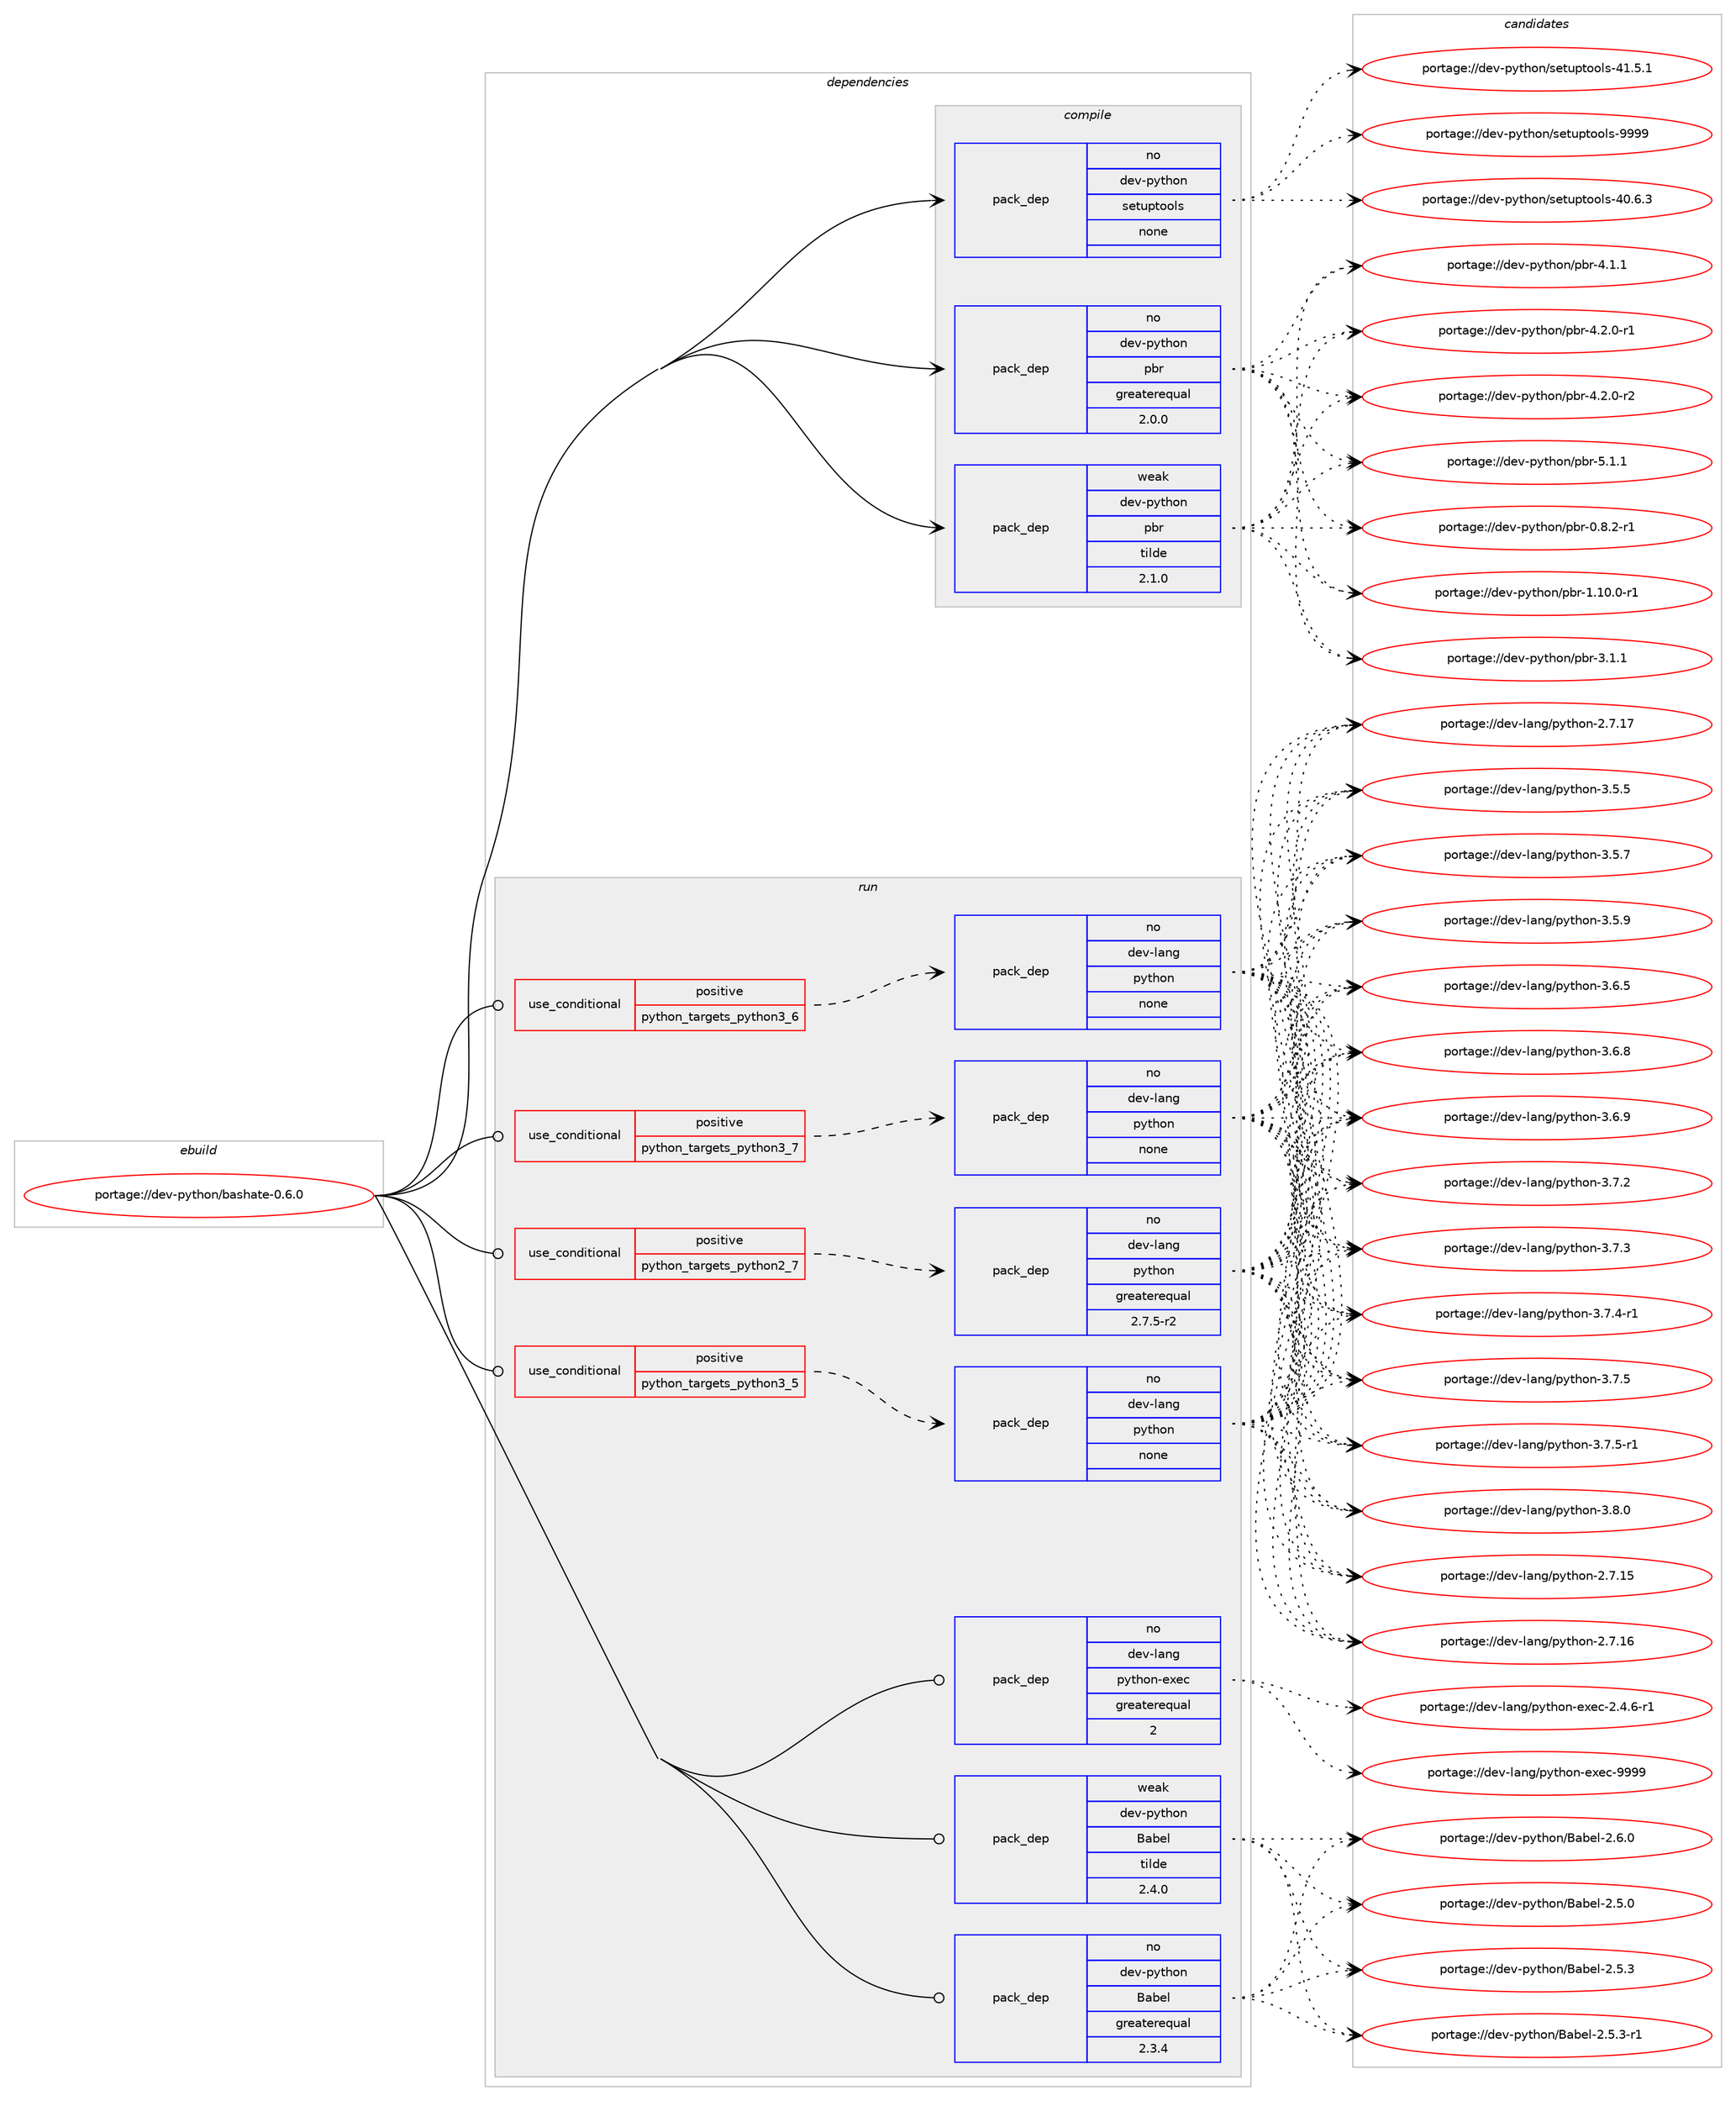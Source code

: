 digraph prolog {

# *************
# Graph options
# *************

newrank=true;
concentrate=true;
compound=true;
graph [rankdir=LR,fontname=Helvetica,fontsize=10,ranksep=1.5];#, ranksep=2.5, nodesep=0.2];
edge  [arrowhead=vee];
node  [fontname=Helvetica,fontsize=10];

# **********
# The ebuild
# **********

subgraph cluster_leftcol {
color=gray;
rank=same;
label=<<i>ebuild</i>>;
id [label="portage://dev-python/bashate-0.6.0", color=red, width=4, href="../dev-python/bashate-0.6.0.svg"];
}

# ****************
# The dependencies
# ****************

subgraph cluster_midcol {
color=gray;
label=<<i>dependencies</i>>;
subgraph cluster_compile {
fillcolor="#eeeeee";
style=filled;
label=<<i>compile</i>>;
subgraph pack102054 {
dependency131428 [label=<<TABLE BORDER="0" CELLBORDER="1" CELLSPACING="0" CELLPADDING="4" WIDTH="220"><TR><TD ROWSPAN="6" CELLPADDING="30">pack_dep</TD></TR><TR><TD WIDTH="110">no</TD></TR><TR><TD>dev-python</TD></TR><TR><TD>pbr</TD></TR><TR><TD>greaterequal</TD></TR><TR><TD>2.0.0</TD></TR></TABLE>>, shape=none, color=blue];
}
id:e -> dependency131428:w [weight=20,style="solid",arrowhead="vee"];
subgraph pack102055 {
dependency131429 [label=<<TABLE BORDER="0" CELLBORDER="1" CELLSPACING="0" CELLPADDING="4" WIDTH="220"><TR><TD ROWSPAN="6" CELLPADDING="30">pack_dep</TD></TR><TR><TD WIDTH="110">no</TD></TR><TR><TD>dev-python</TD></TR><TR><TD>setuptools</TD></TR><TR><TD>none</TD></TR><TR><TD></TD></TR></TABLE>>, shape=none, color=blue];
}
id:e -> dependency131429:w [weight=20,style="solid",arrowhead="vee"];
subgraph pack102056 {
dependency131430 [label=<<TABLE BORDER="0" CELLBORDER="1" CELLSPACING="0" CELLPADDING="4" WIDTH="220"><TR><TD ROWSPAN="6" CELLPADDING="30">pack_dep</TD></TR><TR><TD WIDTH="110">weak</TD></TR><TR><TD>dev-python</TD></TR><TR><TD>pbr</TD></TR><TR><TD>tilde</TD></TR><TR><TD>2.1.0</TD></TR></TABLE>>, shape=none, color=blue];
}
id:e -> dependency131430:w [weight=20,style="solid",arrowhead="vee"];
}
subgraph cluster_compileandrun {
fillcolor="#eeeeee";
style=filled;
label=<<i>compile and run</i>>;
}
subgraph cluster_run {
fillcolor="#eeeeee";
style=filled;
label=<<i>run</i>>;
subgraph cond26069 {
dependency131431 [label=<<TABLE BORDER="0" CELLBORDER="1" CELLSPACING="0" CELLPADDING="4"><TR><TD ROWSPAN="3" CELLPADDING="10">use_conditional</TD></TR><TR><TD>positive</TD></TR><TR><TD>python_targets_python2_7</TD></TR></TABLE>>, shape=none, color=red];
subgraph pack102057 {
dependency131432 [label=<<TABLE BORDER="0" CELLBORDER="1" CELLSPACING="0" CELLPADDING="4" WIDTH="220"><TR><TD ROWSPAN="6" CELLPADDING="30">pack_dep</TD></TR><TR><TD WIDTH="110">no</TD></TR><TR><TD>dev-lang</TD></TR><TR><TD>python</TD></TR><TR><TD>greaterequal</TD></TR><TR><TD>2.7.5-r2</TD></TR></TABLE>>, shape=none, color=blue];
}
dependency131431:e -> dependency131432:w [weight=20,style="dashed",arrowhead="vee"];
}
id:e -> dependency131431:w [weight=20,style="solid",arrowhead="odot"];
subgraph cond26070 {
dependency131433 [label=<<TABLE BORDER="0" CELLBORDER="1" CELLSPACING="0" CELLPADDING="4"><TR><TD ROWSPAN="3" CELLPADDING="10">use_conditional</TD></TR><TR><TD>positive</TD></TR><TR><TD>python_targets_python3_5</TD></TR></TABLE>>, shape=none, color=red];
subgraph pack102058 {
dependency131434 [label=<<TABLE BORDER="0" CELLBORDER="1" CELLSPACING="0" CELLPADDING="4" WIDTH="220"><TR><TD ROWSPAN="6" CELLPADDING="30">pack_dep</TD></TR><TR><TD WIDTH="110">no</TD></TR><TR><TD>dev-lang</TD></TR><TR><TD>python</TD></TR><TR><TD>none</TD></TR><TR><TD></TD></TR></TABLE>>, shape=none, color=blue];
}
dependency131433:e -> dependency131434:w [weight=20,style="dashed",arrowhead="vee"];
}
id:e -> dependency131433:w [weight=20,style="solid",arrowhead="odot"];
subgraph cond26071 {
dependency131435 [label=<<TABLE BORDER="0" CELLBORDER="1" CELLSPACING="0" CELLPADDING="4"><TR><TD ROWSPAN="3" CELLPADDING="10">use_conditional</TD></TR><TR><TD>positive</TD></TR><TR><TD>python_targets_python3_6</TD></TR></TABLE>>, shape=none, color=red];
subgraph pack102059 {
dependency131436 [label=<<TABLE BORDER="0" CELLBORDER="1" CELLSPACING="0" CELLPADDING="4" WIDTH="220"><TR><TD ROWSPAN="6" CELLPADDING="30">pack_dep</TD></TR><TR><TD WIDTH="110">no</TD></TR><TR><TD>dev-lang</TD></TR><TR><TD>python</TD></TR><TR><TD>none</TD></TR><TR><TD></TD></TR></TABLE>>, shape=none, color=blue];
}
dependency131435:e -> dependency131436:w [weight=20,style="dashed",arrowhead="vee"];
}
id:e -> dependency131435:w [weight=20,style="solid",arrowhead="odot"];
subgraph cond26072 {
dependency131437 [label=<<TABLE BORDER="0" CELLBORDER="1" CELLSPACING="0" CELLPADDING="4"><TR><TD ROWSPAN="3" CELLPADDING="10">use_conditional</TD></TR><TR><TD>positive</TD></TR><TR><TD>python_targets_python3_7</TD></TR></TABLE>>, shape=none, color=red];
subgraph pack102060 {
dependency131438 [label=<<TABLE BORDER="0" CELLBORDER="1" CELLSPACING="0" CELLPADDING="4" WIDTH="220"><TR><TD ROWSPAN="6" CELLPADDING="30">pack_dep</TD></TR><TR><TD WIDTH="110">no</TD></TR><TR><TD>dev-lang</TD></TR><TR><TD>python</TD></TR><TR><TD>none</TD></TR><TR><TD></TD></TR></TABLE>>, shape=none, color=blue];
}
dependency131437:e -> dependency131438:w [weight=20,style="dashed",arrowhead="vee"];
}
id:e -> dependency131437:w [weight=20,style="solid",arrowhead="odot"];
subgraph pack102061 {
dependency131439 [label=<<TABLE BORDER="0" CELLBORDER="1" CELLSPACING="0" CELLPADDING="4" WIDTH="220"><TR><TD ROWSPAN="6" CELLPADDING="30">pack_dep</TD></TR><TR><TD WIDTH="110">no</TD></TR><TR><TD>dev-lang</TD></TR><TR><TD>python-exec</TD></TR><TR><TD>greaterequal</TD></TR><TR><TD>2</TD></TR></TABLE>>, shape=none, color=blue];
}
id:e -> dependency131439:w [weight=20,style="solid",arrowhead="odot"];
subgraph pack102062 {
dependency131440 [label=<<TABLE BORDER="0" CELLBORDER="1" CELLSPACING="0" CELLPADDING="4" WIDTH="220"><TR><TD ROWSPAN="6" CELLPADDING="30">pack_dep</TD></TR><TR><TD WIDTH="110">no</TD></TR><TR><TD>dev-python</TD></TR><TR><TD>Babel</TD></TR><TR><TD>greaterequal</TD></TR><TR><TD>2.3.4</TD></TR></TABLE>>, shape=none, color=blue];
}
id:e -> dependency131440:w [weight=20,style="solid",arrowhead="odot"];
subgraph pack102063 {
dependency131441 [label=<<TABLE BORDER="0" CELLBORDER="1" CELLSPACING="0" CELLPADDING="4" WIDTH="220"><TR><TD ROWSPAN="6" CELLPADDING="30">pack_dep</TD></TR><TR><TD WIDTH="110">weak</TD></TR><TR><TD>dev-python</TD></TR><TR><TD>Babel</TD></TR><TR><TD>tilde</TD></TR><TR><TD>2.4.0</TD></TR></TABLE>>, shape=none, color=blue];
}
id:e -> dependency131441:w [weight=20,style="solid",arrowhead="odot"];
}
}

# **************
# The candidates
# **************

subgraph cluster_choices {
rank=same;
color=gray;
label=<<i>candidates</i>>;

subgraph choice102054 {
color=black;
nodesep=1;
choiceportage1001011184511212111610411111047112981144548465646504511449 [label="portage://dev-python/pbr-0.8.2-r1", color=red, width=4,href="../dev-python/pbr-0.8.2-r1.svg"];
choiceportage100101118451121211161041111104711298114454946494846484511449 [label="portage://dev-python/pbr-1.10.0-r1", color=red, width=4,href="../dev-python/pbr-1.10.0-r1.svg"];
choiceportage100101118451121211161041111104711298114455146494649 [label="portage://dev-python/pbr-3.1.1", color=red, width=4,href="../dev-python/pbr-3.1.1.svg"];
choiceportage100101118451121211161041111104711298114455246494649 [label="portage://dev-python/pbr-4.1.1", color=red, width=4,href="../dev-python/pbr-4.1.1.svg"];
choiceportage1001011184511212111610411111047112981144552465046484511449 [label="portage://dev-python/pbr-4.2.0-r1", color=red, width=4,href="../dev-python/pbr-4.2.0-r1.svg"];
choiceportage1001011184511212111610411111047112981144552465046484511450 [label="portage://dev-python/pbr-4.2.0-r2", color=red, width=4,href="../dev-python/pbr-4.2.0-r2.svg"];
choiceportage100101118451121211161041111104711298114455346494649 [label="portage://dev-python/pbr-5.1.1", color=red, width=4,href="../dev-python/pbr-5.1.1.svg"];
dependency131428:e -> choiceportage1001011184511212111610411111047112981144548465646504511449:w [style=dotted,weight="100"];
dependency131428:e -> choiceportage100101118451121211161041111104711298114454946494846484511449:w [style=dotted,weight="100"];
dependency131428:e -> choiceportage100101118451121211161041111104711298114455146494649:w [style=dotted,weight="100"];
dependency131428:e -> choiceportage100101118451121211161041111104711298114455246494649:w [style=dotted,weight="100"];
dependency131428:e -> choiceportage1001011184511212111610411111047112981144552465046484511449:w [style=dotted,weight="100"];
dependency131428:e -> choiceportage1001011184511212111610411111047112981144552465046484511450:w [style=dotted,weight="100"];
dependency131428:e -> choiceportage100101118451121211161041111104711298114455346494649:w [style=dotted,weight="100"];
}
subgraph choice102055 {
color=black;
nodesep=1;
choiceportage100101118451121211161041111104711510111611711211611111110811545524846544651 [label="portage://dev-python/setuptools-40.6.3", color=red, width=4,href="../dev-python/setuptools-40.6.3.svg"];
choiceportage100101118451121211161041111104711510111611711211611111110811545524946534649 [label="portage://dev-python/setuptools-41.5.1", color=red, width=4,href="../dev-python/setuptools-41.5.1.svg"];
choiceportage10010111845112121116104111110471151011161171121161111111081154557575757 [label="portage://dev-python/setuptools-9999", color=red, width=4,href="../dev-python/setuptools-9999.svg"];
dependency131429:e -> choiceportage100101118451121211161041111104711510111611711211611111110811545524846544651:w [style=dotted,weight="100"];
dependency131429:e -> choiceportage100101118451121211161041111104711510111611711211611111110811545524946534649:w [style=dotted,weight="100"];
dependency131429:e -> choiceportage10010111845112121116104111110471151011161171121161111111081154557575757:w [style=dotted,weight="100"];
}
subgraph choice102056 {
color=black;
nodesep=1;
choiceportage1001011184511212111610411111047112981144548465646504511449 [label="portage://dev-python/pbr-0.8.2-r1", color=red, width=4,href="../dev-python/pbr-0.8.2-r1.svg"];
choiceportage100101118451121211161041111104711298114454946494846484511449 [label="portage://dev-python/pbr-1.10.0-r1", color=red, width=4,href="../dev-python/pbr-1.10.0-r1.svg"];
choiceportage100101118451121211161041111104711298114455146494649 [label="portage://dev-python/pbr-3.1.1", color=red, width=4,href="../dev-python/pbr-3.1.1.svg"];
choiceportage100101118451121211161041111104711298114455246494649 [label="portage://dev-python/pbr-4.1.1", color=red, width=4,href="../dev-python/pbr-4.1.1.svg"];
choiceportage1001011184511212111610411111047112981144552465046484511449 [label="portage://dev-python/pbr-4.2.0-r1", color=red, width=4,href="../dev-python/pbr-4.2.0-r1.svg"];
choiceportage1001011184511212111610411111047112981144552465046484511450 [label="portage://dev-python/pbr-4.2.0-r2", color=red, width=4,href="../dev-python/pbr-4.2.0-r2.svg"];
choiceportage100101118451121211161041111104711298114455346494649 [label="portage://dev-python/pbr-5.1.1", color=red, width=4,href="../dev-python/pbr-5.1.1.svg"];
dependency131430:e -> choiceportage1001011184511212111610411111047112981144548465646504511449:w [style=dotted,weight="100"];
dependency131430:e -> choiceportage100101118451121211161041111104711298114454946494846484511449:w [style=dotted,weight="100"];
dependency131430:e -> choiceportage100101118451121211161041111104711298114455146494649:w [style=dotted,weight="100"];
dependency131430:e -> choiceportage100101118451121211161041111104711298114455246494649:w [style=dotted,weight="100"];
dependency131430:e -> choiceportage1001011184511212111610411111047112981144552465046484511449:w [style=dotted,weight="100"];
dependency131430:e -> choiceportage1001011184511212111610411111047112981144552465046484511450:w [style=dotted,weight="100"];
dependency131430:e -> choiceportage100101118451121211161041111104711298114455346494649:w [style=dotted,weight="100"];
}
subgraph choice102057 {
color=black;
nodesep=1;
choiceportage10010111845108971101034711212111610411111045504655464953 [label="portage://dev-lang/python-2.7.15", color=red, width=4,href="../dev-lang/python-2.7.15.svg"];
choiceportage10010111845108971101034711212111610411111045504655464954 [label="portage://dev-lang/python-2.7.16", color=red, width=4,href="../dev-lang/python-2.7.16.svg"];
choiceportage10010111845108971101034711212111610411111045504655464955 [label="portage://dev-lang/python-2.7.17", color=red, width=4,href="../dev-lang/python-2.7.17.svg"];
choiceportage100101118451089711010347112121116104111110455146534653 [label="portage://dev-lang/python-3.5.5", color=red, width=4,href="../dev-lang/python-3.5.5.svg"];
choiceportage100101118451089711010347112121116104111110455146534655 [label="portage://dev-lang/python-3.5.7", color=red, width=4,href="../dev-lang/python-3.5.7.svg"];
choiceportage100101118451089711010347112121116104111110455146534657 [label="portage://dev-lang/python-3.5.9", color=red, width=4,href="../dev-lang/python-3.5.9.svg"];
choiceportage100101118451089711010347112121116104111110455146544653 [label="portage://dev-lang/python-3.6.5", color=red, width=4,href="../dev-lang/python-3.6.5.svg"];
choiceportage100101118451089711010347112121116104111110455146544656 [label="portage://dev-lang/python-3.6.8", color=red, width=4,href="../dev-lang/python-3.6.8.svg"];
choiceportage100101118451089711010347112121116104111110455146544657 [label="portage://dev-lang/python-3.6.9", color=red, width=4,href="../dev-lang/python-3.6.9.svg"];
choiceportage100101118451089711010347112121116104111110455146554650 [label="portage://dev-lang/python-3.7.2", color=red, width=4,href="../dev-lang/python-3.7.2.svg"];
choiceportage100101118451089711010347112121116104111110455146554651 [label="portage://dev-lang/python-3.7.3", color=red, width=4,href="../dev-lang/python-3.7.3.svg"];
choiceportage1001011184510897110103471121211161041111104551465546524511449 [label="portage://dev-lang/python-3.7.4-r1", color=red, width=4,href="../dev-lang/python-3.7.4-r1.svg"];
choiceportage100101118451089711010347112121116104111110455146554653 [label="portage://dev-lang/python-3.7.5", color=red, width=4,href="../dev-lang/python-3.7.5.svg"];
choiceportage1001011184510897110103471121211161041111104551465546534511449 [label="portage://dev-lang/python-3.7.5-r1", color=red, width=4,href="../dev-lang/python-3.7.5-r1.svg"];
choiceportage100101118451089711010347112121116104111110455146564648 [label="portage://dev-lang/python-3.8.0", color=red, width=4,href="../dev-lang/python-3.8.0.svg"];
dependency131432:e -> choiceportage10010111845108971101034711212111610411111045504655464953:w [style=dotted,weight="100"];
dependency131432:e -> choiceportage10010111845108971101034711212111610411111045504655464954:w [style=dotted,weight="100"];
dependency131432:e -> choiceportage10010111845108971101034711212111610411111045504655464955:w [style=dotted,weight="100"];
dependency131432:e -> choiceportage100101118451089711010347112121116104111110455146534653:w [style=dotted,weight="100"];
dependency131432:e -> choiceportage100101118451089711010347112121116104111110455146534655:w [style=dotted,weight="100"];
dependency131432:e -> choiceportage100101118451089711010347112121116104111110455146534657:w [style=dotted,weight="100"];
dependency131432:e -> choiceportage100101118451089711010347112121116104111110455146544653:w [style=dotted,weight="100"];
dependency131432:e -> choiceportage100101118451089711010347112121116104111110455146544656:w [style=dotted,weight="100"];
dependency131432:e -> choiceportage100101118451089711010347112121116104111110455146544657:w [style=dotted,weight="100"];
dependency131432:e -> choiceportage100101118451089711010347112121116104111110455146554650:w [style=dotted,weight="100"];
dependency131432:e -> choiceportage100101118451089711010347112121116104111110455146554651:w [style=dotted,weight="100"];
dependency131432:e -> choiceportage1001011184510897110103471121211161041111104551465546524511449:w [style=dotted,weight="100"];
dependency131432:e -> choiceportage100101118451089711010347112121116104111110455146554653:w [style=dotted,weight="100"];
dependency131432:e -> choiceportage1001011184510897110103471121211161041111104551465546534511449:w [style=dotted,weight="100"];
dependency131432:e -> choiceportage100101118451089711010347112121116104111110455146564648:w [style=dotted,weight="100"];
}
subgraph choice102058 {
color=black;
nodesep=1;
choiceportage10010111845108971101034711212111610411111045504655464953 [label="portage://dev-lang/python-2.7.15", color=red, width=4,href="../dev-lang/python-2.7.15.svg"];
choiceportage10010111845108971101034711212111610411111045504655464954 [label="portage://dev-lang/python-2.7.16", color=red, width=4,href="../dev-lang/python-2.7.16.svg"];
choiceportage10010111845108971101034711212111610411111045504655464955 [label="portage://dev-lang/python-2.7.17", color=red, width=4,href="../dev-lang/python-2.7.17.svg"];
choiceportage100101118451089711010347112121116104111110455146534653 [label="portage://dev-lang/python-3.5.5", color=red, width=4,href="../dev-lang/python-3.5.5.svg"];
choiceportage100101118451089711010347112121116104111110455146534655 [label="portage://dev-lang/python-3.5.7", color=red, width=4,href="../dev-lang/python-3.5.7.svg"];
choiceportage100101118451089711010347112121116104111110455146534657 [label="portage://dev-lang/python-3.5.9", color=red, width=4,href="../dev-lang/python-3.5.9.svg"];
choiceportage100101118451089711010347112121116104111110455146544653 [label="portage://dev-lang/python-3.6.5", color=red, width=4,href="../dev-lang/python-3.6.5.svg"];
choiceportage100101118451089711010347112121116104111110455146544656 [label="portage://dev-lang/python-3.6.8", color=red, width=4,href="../dev-lang/python-3.6.8.svg"];
choiceportage100101118451089711010347112121116104111110455146544657 [label="portage://dev-lang/python-3.6.9", color=red, width=4,href="../dev-lang/python-3.6.9.svg"];
choiceportage100101118451089711010347112121116104111110455146554650 [label="portage://dev-lang/python-3.7.2", color=red, width=4,href="../dev-lang/python-3.7.2.svg"];
choiceportage100101118451089711010347112121116104111110455146554651 [label="portage://dev-lang/python-3.7.3", color=red, width=4,href="../dev-lang/python-3.7.3.svg"];
choiceportage1001011184510897110103471121211161041111104551465546524511449 [label="portage://dev-lang/python-3.7.4-r1", color=red, width=4,href="../dev-lang/python-3.7.4-r1.svg"];
choiceportage100101118451089711010347112121116104111110455146554653 [label="portage://dev-lang/python-3.7.5", color=red, width=4,href="../dev-lang/python-3.7.5.svg"];
choiceportage1001011184510897110103471121211161041111104551465546534511449 [label="portage://dev-lang/python-3.7.5-r1", color=red, width=4,href="../dev-lang/python-3.7.5-r1.svg"];
choiceportage100101118451089711010347112121116104111110455146564648 [label="portage://dev-lang/python-3.8.0", color=red, width=4,href="../dev-lang/python-3.8.0.svg"];
dependency131434:e -> choiceportage10010111845108971101034711212111610411111045504655464953:w [style=dotted,weight="100"];
dependency131434:e -> choiceportage10010111845108971101034711212111610411111045504655464954:w [style=dotted,weight="100"];
dependency131434:e -> choiceportage10010111845108971101034711212111610411111045504655464955:w [style=dotted,weight="100"];
dependency131434:e -> choiceportage100101118451089711010347112121116104111110455146534653:w [style=dotted,weight="100"];
dependency131434:e -> choiceportage100101118451089711010347112121116104111110455146534655:w [style=dotted,weight="100"];
dependency131434:e -> choiceportage100101118451089711010347112121116104111110455146534657:w [style=dotted,weight="100"];
dependency131434:e -> choiceportage100101118451089711010347112121116104111110455146544653:w [style=dotted,weight="100"];
dependency131434:e -> choiceportage100101118451089711010347112121116104111110455146544656:w [style=dotted,weight="100"];
dependency131434:e -> choiceportage100101118451089711010347112121116104111110455146544657:w [style=dotted,weight="100"];
dependency131434:e -> choiceportage100101118451089711010347112121116104111110455146554650:w [style=dotted,weight="100"];
dependency131434:e -> choiceportage100101118451089711010347112121116104111110455146554651:w [style=dotted,weight="100"];
dependency131434:e -> choiceportage1001011184510897110103471121211161041111104551465546524511449:w [style=dotted,weight="100"];
dependency131434:e -> choiceportage100101118451089711010347112121116104111110455146554653:w [style=dotted,weight="100"];
dependency131434:e -> choiceportage1001011184510897110103471121211161041111104551465546534511449:w [style=dotted,weight="100"];
dependency131434:e -> choiceportage100101118451089711010347112121116104111110455146564648:w [style=dotted,weight="100"];
}
subgraph choice102059 {
color=black;
nodesep=1;
choiceportage10010111845108971101034711212111610411111045504655464953 [label="portage://dev-lang/python-2.7.15", color=red, width=4,href="../dev-lang/python-2.7.15.svg"];
choiceportage10010111845108971101034711212111610411111045504655464954 [label="portage://dev-lang/python-2.7.16", color=red, width=4,href="../dev-lang/python-2.7.16.svg"];
choiceportage10010111845108971101034711212111610411111045504655464955 [label="portage://dev-lang/python-2.7.17", color=red, width=4,href="../dev-lang/python-2.7.17.svg"];
choiceportage100101118451089711010347112121116104111110455146534653 [label="portage://dev-lang/python-3.5.5", color=red, width=4,href="../dev-lang/python-3.5.5.svg"];
choiceportage100101118451089711010347112121116104111110455146534655 [label="portage://dev-lang/python-3.5.7", color=red, width=4,href="../dev-lang/python-3.5.7.svg"];
choiceportage100101118451089711010347112121116104111110455146534657 [label="portage://dev-lang/python-3.5.9", color=red, width=4,href="../dev-lang/python-3.5.9.svg"];
choiceportage100101118451089711010347112121116104111110455146544653 [label="portage://dev-lang/python-3.6.5", color=red, width=4,href="../dev-lang/python-3.6.5.svg"];
choiceportage100101118451089711010347112121116104111110455146544656 [label="portage://dev-lang/python-3.6.8", color=red, width=4,href="../dev-lang/python-3.6.8.svg"];
choiceportage100101118451089711010347112121116104111110455146544657 [label="portage://dev-lang/python-3.6.9", color=red, width=4,href="../dev-lang/python-3.6.9.svg"];
choiceportage100101118451089711010347112121116104111110455146554650 [label="portage://dev-lang/python-3.7.2", color=red, width=4,href="../dev-lang/python-3.7.2.svg"];
choiceportage100101118451089711010347112121116104111110455146554651 [label="portage://dev-lang/python-3.7.3", color=red, width=4,href="../dev-lang/python-3.7.3.svg"];
choiceportage1001011184510897110103471121211161041111104551465546524511449 [label="portage://dev-lang/python-3.7.4-r1", color=red, width=4,href="../dev-lang/python-3.7.4-r1.svg"];
choiceportage100101118451089711010347112121116104111110455146554653 [label="portage://dev-lang/python-3.7.5", color=red, width=4,href="../dev-lang/python-3.7.5.svg"];
choiceportage1001011184510897110103471121211161041111104551465546534511449 [label="portage://dev-lang/python-3.7.5-r1", color=red, width=4,href="../dev-lang/python-3.7.5-r1.svg"];
choiceportage100101118451089711010347112121116104111110455146564648 [label="portage://dev-lang/python-3.8.0", color=red, width=4,href="../dev-lang/python-3.8.0.svg"];
dependency131436:e -> choiceportage10010111845108971101034711212111610411111045504655464953:w [style=dotted,weight="100"];
dependency131436:e -> choiceportage10010111845108971101034711212111610411111045504655464954:w [style=dotted,weight="100"];
dependency131436:e -> choiceportage10010111845108971101034711212111610411111045504655464955:w [style=dotted,weight="100"];
dependency131436:e -> choiceportage100101118451089711010347112121116104111110455146534653:w [style=dotted,weight="100"];
dependency131436:e -> choiceportage100101118451089711010347112121116104111110455146534655:w [style=dotted,weight="100"];
dependency131436:e -> choiceportage100101118451089711010347112121116104111110455146534657:w [style=dotted,weight="100"];
dependency131436:e -> choiceportage100101118451089711010347112121116104111110455146544653:w [style=dotted,weight="100"];
dependency131436:e -> choiceportage100101118451089711010347112121116104111110455146544656:w [style=dotted,weight="100"];
dependency131436:e -> choiceportage100101118451089711010347112121116104111110455146544657:w [style=dotted,weight="100"];
dependency131436:e -> choiceportage100101118451089711010347112121116104111110455146554650:w [style=dotted,weight="100"];
dependency131436:e -> choiceportage100101118451089711010347112121116104111110455146554651:w [style=dotted,weight="100"];
dependency131436:e -> choiceportage1001011184510897110103471121211161041111104551465546524511449:w [style=dotted,weight="100"];
dependency131436:e -> choiceportage100101118451089711010347112121116104111110455146554653:w [style=dotted,weight="100"];
dependency131436:e -> choiceportage1001011184510897110103471121211161041111104551465546534511449:w [style=dotted,weight="100"];
dependency131436:e -> choiceportage100101118451089711010347112121116104111110455146564648:w [style=dotted,weight="100"];
}
subgraph choice102060 {
color=black;
nodesep=1;
choiceportage10010111845108971101034711212111610411111045504655464953 [label="portage://dev-lang/python-2.7.15", color=red, width=4,href="../dev-lang/python-2.7.15.svg"];
choiceportage10010111845108971101034711212111610411111045504655464954 [label="portage://dev-lang/python-2.7.16", color=red, width=4,href="../dev-lang/python-2.7.16.svg"];
choiceportage10010111845108971101034711212111610411111045504655464955 [label="portage://dev-lang/python-2.7.17", color=red, width=4,href="../dev-lang/python-2.7.17.svg"];
choiceportage100101118451089711010347112121116104111110455146534653 [label="portage://dev-lang/python-3.5.5", color=red, width=4,href="../dev-lang/python-3.5.5.svg"];
choiceportage100101118451089711010347112121116104111110455146534655 [label="portage://dev-lang/python-3.5.7", color=red, width=4,href="../dev-lang/python-3.5.7.svg"];
choiceportage100101118451089711010347112121116104111110455146534657 [label="portage://dev-lang/python-3.5.9", color=red, width=4,href="../dev-lang/python-3.5.9.svg"];
choiceportage100101118451089711010347112121116104111110455146544653 [label="portage://dev-lang/python-3.6.5", color=red, width=4,href="../dev-lang/python-3.6.5.svg"];
choiceportage100101118451089711010347112121116104111110455146544656 [label="portage://dev-lang/python-3.6.8", color=red, width=4,href="../dev-lang/python-3.6.8.svg"];
choiceportage100101118451089711010347112121116104111110455146544657 [label="portage://dev-lang/python-3.6.9", color=red, width=4,href="../dev-lang/python-3.6.9.svg"];
choiceportage100101118451089711010347112121116104111110455146554650 [label="portage://dev-lang/python-3.7.2", color=red, width=4,href="../dev-lang/python-3.7.2.svg"];
choiceportage100101118451089711010347112121116104111110455146554651 [label="portage://dev-lang/python-3.7.3", color=red, width=4,href="../dev-lang/python-3.7.3.svg"];
choiceportage1001011184510897110103471121211161041111104551465546524511449 [label="portage://dev-lang/python-3.7.4-r1", color=red, width=4,href="../dev-lang/python-3.7.4-r1.svg"];
choiceportage100101118451089711010347112121116104111110455146554653 [label="portage://dev-lang/python-3.7.5", color=red, width=4,href="../dev-lang/python-3.7.5.svg"];
choiceportage1001011184510897110103471121211161041111104551465546534511449 [label="portage://dev-lang/python-3.7.5-r1", color=red, width=4,href="../dev-lang/python-3.7.5-r1.svg"];
choiceportage100101118451089711010347112121116104111110455146564648 [label="portage://dev-lang/python-3.8.0", color=red, width=4,href="../dev-lang/python-3.8.0.svg"];
dependency131438:e -> choiceportage10010111845108971101034711212111610411111045504655464953:w [style=dotted,weight="100"];
dependency131438:e -> choiceportage10010111845108971101034711212111610411111045504655464954:w [style=dotted,weight="100"];
dependency131438:e -> choiceportage10010111845108971101034711212111610411111045504655464955:w [style=dotted,weight="100"];
dependency131438:e -> choiceportage100101118451089711010347112121116104111110455146534653:w [style=dotted,weight="100"];
dependency131438:e -> choiceportage100101118451089711010347112121116104111110455146534655:w [style=dotted,weight="100"];
dependency131438:e -> choiceportage100101118451089711010347112121116104111110455146534657:w [style=dotted,weight="100"];
dependency131438:e -> choiceportage100101118451089711010347112121116104111110455146544653:w [style=dotted,weight="100"];
dependency131438:e -> choiceportage100101118451089711010347112121116104111110455146544656:w [style=dotted,weight="100"];
dependency131438:e -> choiceportage100101118451089711010347112121116104111110455146544657:w [style=dotted,weight="100"];
dependency131438:e -> choiceportage100101118451089711010347112121116104111110455146554650:w [style=dotted,weight="100"];
dependency131438:e -> choiceportage100101118451089711010347112121116104111110455146554651:w [style=dotted,weight="100"];
dependency131438:e -> choiceportage1001011184510897110103471121211161041111104551465546524511449:w [style=dotted,weight="100"];
dependency131438:e -> choiceportage100101118451089711010347112121116104111110455146554653:w [style=dotted,weight="100"];
dependency131438:e -> choiceportage1001011184510897110103471121211161041111104551465546534511449:w [style=dotted,weight="100"];
dependency131438:e -> choiceportage100101118451089711010347112121116104111110455146564648:w [style=dotted,weight="100"];
}
subgraph choice102061 {
color=black;
nodesep=1;
choiceportage10010111845108971101034711212111610411111045101120101994550465246544511449 [label="portage://dev-lang/python-exec-2.4.6-r1", color=red, width=4,href="../dev-lang/python-exec-2.4.6-r1.svg"];
choiceportage10010111845108971101034711212111610411111045101120101994557575757 [label="portage://dev-lang/python-exec-9999", color=red, width=4,href="../dev-lang/python-exec-9999.svg"];
dependency131439:e -> choiceportage10010111845108971101034711212111610411111045101120101994550465246544511449:w [style=dotted,weight="100"];
dependency131439:e -> choiceportage10010111845108971101034711212111610411111045101120101994557575757:w [style=dotted,weight="100"];
}
subgraph choice102062 {
color=black;
nodesep=1;
choiceportage1001011184511212111610411111047669798101108455046534648 [label="portage://dev-python/Babel-2.5.0", color=red, width=4,href="../dev-python/Babel-2.5.0.svg"];
choiceportage1001011184511212111610411111047669798101108455046534651 [label="portage://dev-python/Babel-2.5.3", color=red, width=4,href="../dev-python/Babel-2.5.3.svg"];
choiceportage10010111845112121116104111110476697981011084550465346514511449 [label="portage://dev-python/Babel-2.5.3-r1", color=red, width=4,href="../dev-python/Babel-2.5.3-r1.svg"];
choiceportage1001011184511212111610411111047669798101108455046544648 [label="portage://dev-python/Babel-2.6.0", color=red, width=4,href="../dev-python/Babel-2.6.0.svg"];
dependency131440:e -> choiceportage1001011184511212111610411111047669798101108455046534648:w [style=dotted,weight="100"];
dependency131440:e -> choiceportage1001011184511212111610411111047669798101108455046534651:w [style=dotted,weight="100"];
dependency131440:e -> choiceportage10010111845112121116104111110476697981011084550465346514511449:w [style=dotted,weight="100"];
dependency131440:e -> choiceportage1001011184511212111610411111047669798101108455046544648:w [style=dotted,weight="100"];
}
subgraph choice102063 {
color=black;
nodesep=1;
choiceportage1001011184511212111610411111047669798101108455046534648 [label="portage://dev-python/Babel-2.5.0", color=red, width=4,href="../dev-python/Babel-2.5.0.svg"];
choiceportage1001011184511212111610411111047669798101108455046534651 [label="portage://dev-python/Babel-2.5.3", color=red, width=4,href="../dev-python/Babel-2.5.3.svg"];
choiceportage10010111845112121116104111110476697981011084550465346514511449 [label="portage://dev-python/Babel-2.5.3-r1", color=red, width=4,href="../dev-python/Babel-2.5.3-r1.svg"];
choiceportage1001011184511212111610411111047669798101108455046544648 [label="portage://dev-python/Babel-2.6.0", color=red, width=4,href="../dev-python/Babel-2.6.0.svg"];
dependency131441:e -> choiceportage1001011184511212111610411111047669798101108455046534648:w [style=dotted,weight="100"];
dependency131441:e -> choiceportage1001011184511212111610411111047669798101108455046534651:w [style=dotted,weight="100"];
dependency131441:e -> choiceportage10010111845112121116104111110476697981011084550465346514511449:w [style=dotted,weight="100"];
dependency131441:e -> choiceportage1001011184511212111610411111047669798101108455046544648:w [style=dotted,weight="100"];
}
}

}
